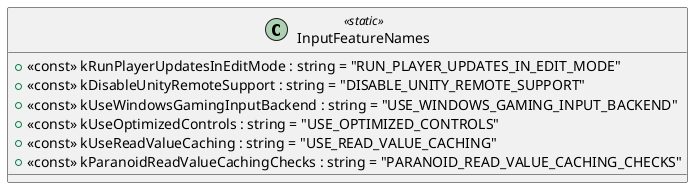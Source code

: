 @startuml
class InputFeatureNames <<static>> {
    + <<const>> kRunPlayerUpdatesInEditMode : string = "RUN_PLAYER_UPDATES_IN_EDIT_MODE"
    + <<const>> kDisableUnityRemoteSupport : string = "DISABLE_UNITY_REMOTE_SUPPORT"
    + <<const>> kUseWindowsGamingInputBackend : string = "USE_WINDOWS_GAMING_INPUT_BACKEND"
    + <<const>> kUseOptimizedControls : string = "USE_OPTIMIZED_CONTROLS"
    + <<const>> kUseReadValueCaching : string = "USE_READ_VALUE_CACHING"
    + <<const>> kParanoidReadValueCachingChecks : string = "PARANOID_READ_VALUE_CACHING_CHECKS"
}
@enduml
